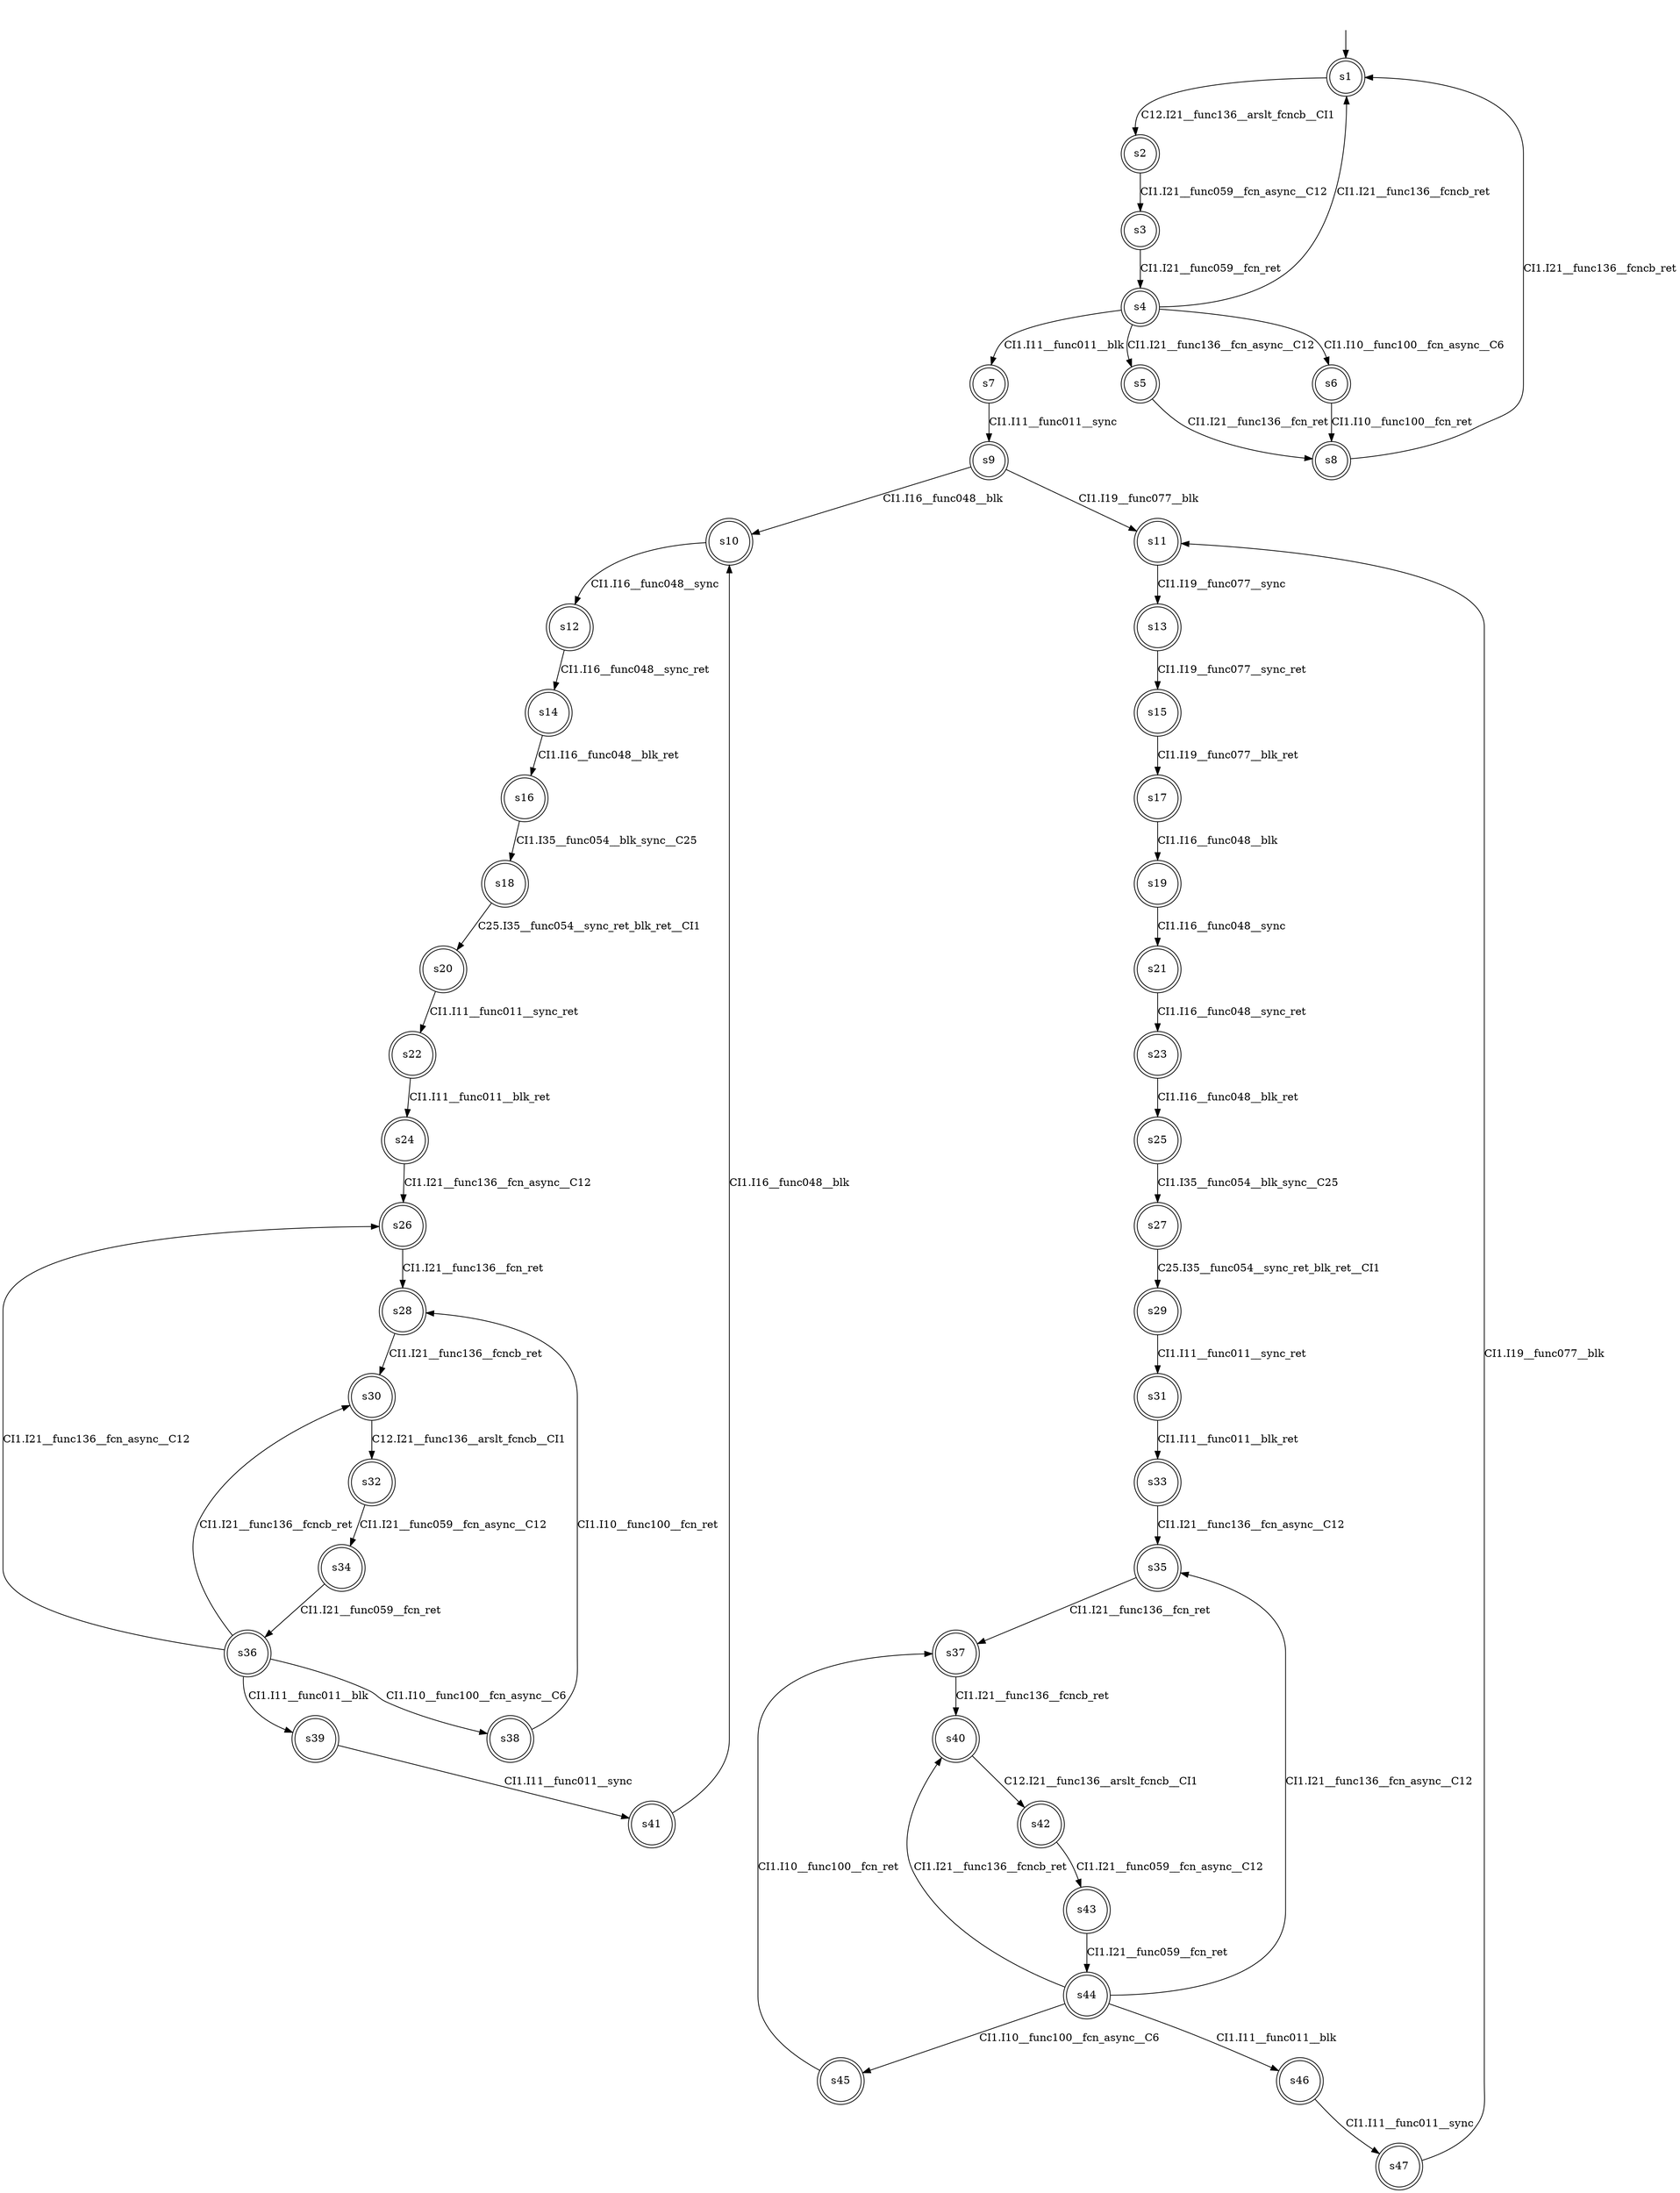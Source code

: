 digraph automaton {
	1 [label=<s1> shape="doublecircle"];
	2 [label=<s2> shape="doublecircle"];
	3 [label=<s3> shape="doublecircle"];
	4 [label=<s4> shape="doublecircle"];
	5 [label=<s5> shape="doublecircle"];
	6 [label=<s6> shape="doublecircle"];
	7 [label=<s7> shape="doublecircle"];
	8 [label=<s8> shape="doublecircle"];
	9 [label=<s9> shape="doublecircle"];
	10 [label=<s10> shape="doublecircle"];
	11 [label=<s11> shape="doublecircle"];
	12 [label=<s12> shape="doublecircle"];
	13 [label=<s13> shape="doublecircle"];
	14 [label=<s14> shape="doublecircle"];
	15 [label=<s15> shape="doublecircle"];
	16 [label=<s16> shape="doublecircle"];
	17 [label=<s17> shape="doublecircle"];
	18 [label=<s18> shape="doublecircle"];
	19 [label=<s19> shape="doublecircle"];
	20 [label=<s20> shape="doublecircle"];
	21 [label=<s21> shape="doublecircle"];
	22 [label=<s22> shape="doublecircle"];
	23 [label=<s23> shape="doublecircle"];
	24 [label=<s24> shape="doublecircle"];
	25 [label=<s25> shape="doublecircle"];
	26 [label=<s26> shape="doublecircle"];
	27 [label=<s27> shape="doublecircle"];
	28 [label=<s28> shape="doublecircle"];
	29 [label=<s29> shape="doublecircle"];
	30 [label=<s30> shape="doublecircle"];
	31 [label=<s31> shape="doublecircle"];
	32 [label=<s32> shape="doublecircle"];
	33 [label=<s33> shape="doublecircle"];
	34 [label=<s34> shape="doublecircle"];
	35 [label=<s35> shape="doublecircle"];
	36 [label=<s36> shape="doublecircle"];
	37 [label=<s37> shape="doublecircle"];
	38 [label=<s38> shape="doublecircle"];
	39 [label=<s39> shape="doublecircle"];
	40 [label=<s40> shape="doublecircle"];
	41 [label=<s41> shape="doublecircle"];
	42 [label=<s42> shape="doublecircle"];
	43 [label=<s43> shape="doublecircle"];
	44 [label=<s44> shape="doublecircle"];
	45 [label=<s45> shape="doublecircle"];
	46 [label=<s46> shape="doublecircle"];
	47 [label=<s47> shape="doublecircle"];
	__init1 [label=<> shape="none"];
	__init1 -> 1;
	1 -> 2 [label=<C12.I21__func136__arslt_fcncb__CI1> id="1-0-2"];
	2 -> 3 [label=<CI1.I21__func059__fcn_async__C12> id="2-0-3"];
	3 -> 4 [label=<CI1.I21__func059__fcn_ret> id="3-0-4"];
	4 -> 5 [label=<CI1.I21__func136__fcn_async__C12> id="4-0-5"];
	4 -> 6 [label=<CI1.I10__func100__fcn_async__C6> id="4-1-6"];
	4 -> 1 [label=<CI1.I21__func136__fcncb_ret> id="4-2-1"];
	4 -> 7 [label=<CI1.I11__func011__blk> id="4-3-7"];
	5 -> 8 [label=<CI1.I21__func136__fcn_ret> id="5-0-8"];
	6 -> 8 [label=<CI1.I10__func100__fcn_ret> id="6-0-8"];
	7 -> 9 [label=<CI1.I11__func011__sync> id="7-0-9"];
	8 -> 1 [label=<CI1.I21__func136__fcncb_ret> id="8-0-1"];
	9 -> 10 [label=<CI1.I16__func048__blk> id="9-0-10"];
	9 -> 11 [label=<CI1.I19__func077__blk> id="9-1-11"];
	10 -> 12 [label=<CI1.I16__func048__sync> id="10-0-12"];
	11 -> 13 [label=<CI1.I19__func077__sync> id="11-0-13"];
	12 -> 14 [label=<CI1.I16__func048__sync_ret> id="12-0-14"];
	13 -> 15 [label=<CI1.I19__func077__sync_ret> id="13-0-15"];
	14 -> 16 [label=<CI1.I16__func048__blk_ret> id="14-0-16"];
	15 -> 17 [label=<CI1.I19__func077__blk_ret> id="15-0-17"];
	16 -> 18 [label=<CI1.I35__func054__blk_sync__C25> id="16-0-18"];
	17 -> 19 [label=<CI1.I16__func048__blk> id="17-0-19"];
	18 -> 20 [label=<C25.I35__func054__sync_ret_blk_ret__CI1> id="18-0-20"];
	19 -> 21 [label=<CI1.I16__func048__sync> id="19-0-21"];
	20 -> 22 [label=<CI1.I11__func011__sync_ret> id="20-0-22"];
	21 -> 23 [label=<CI1.I16__func048__sync_ret> id="21-0-23"];
	22 -> 24 [label=<CI1.I11__func011__blk_ret> id="22-0-24"];
	23 -> 25 [label=<CI1.I16__func048__blk_ret> id="23-0-25"];
	24 -> 26 [label=<CI1.I21__func136__fcn_async__C12> id="24-0-26"];
	25 -> 27 [label=<CI1.I35__func054__blk_sync__C25> id="25-0-27"];
	26 -> 28 [label=<CI1.I21__func136__fcn_ret> id="26-0-28"];
	27 -> 29 [label=<C25.I35__func054__sync_ret_blk_ret__CI1> id="27-0-29"];
	28 -> 30 [label=<CI1.I21__func136__fcncb_ret> id="28-0-30"];
	29 -> 31 [label=<CI1.I11__func011__sync_ret> id="29-0-31"];
	30 -> 32 [label=<C12.I21__func136__arslt_fcncb__CI1> id="30-0-32"];
	31 -> 33 [label=<CI1.I11__func011__blk_ret> id="31-0-33"];
	32 -> 34 [label=<CI1.I21__func059__fcn_async__C12> id="32-0-34"];
	33 -> 35 [label=<CI1.I21__func136__fcn_async__C12> id="33-0-35"];
	34 -> 36 [label=<CI1.I21__func059__fcn_ret> id="34-0-36"];
	35 -> 37 [label=<CI1.I21__func136__fcn_ret> id="35-0-37"];
	36 -> 26 [label=<CI1.I21__func136__fcn_async__C12> id="36-0-26"];
	36 -> 38 [label=<CI1.I10__func100__fcn_async__C6> id="36-1-38"];
	36 -> 30 [label=<CI1.I21__func136__fcncb_ret> id="36-2-30"];
	36 -> 39 [label=<CI1.I11__func011__blk> id="36-3-39"];
	37 -> 40 [label=<CI1.I21__func136__fcncb_ret> id="37-0-40"];
	38 -> 28 [label=<CI1.I10__func100__fcn_ret> id="38-0-28"];
	39 -> 41 [label=<CI1.I11__func011__sync> id="39-0-41"];
	40 -> 42 [label=<C12.I21__func136__arslt_fcncb__CI1> id="40-0-42"];
	41 -> 10 [label=<CI1.I16__func048__blk> id="41-0-10"];
	42 -> 43 [label=<CI1.I21__func059__fcn_async__C12> id="42-0-43"];
	43 -> 44 [label=<CI1.I21__func059__fcn_ret> id="43-0-44"];
	44 -> 35 [label=<CI1.I21__func136__fcn_async__C12> id="44-0-35"];
	44 -> 45 [label=<CI1.I10__func100__fcn_async__C6> id="44-1-45"];
	44 -> 40 [label=<CI1.I21__func136__fcncb_ret> id="44-2-40"];
	44 -> 46 [label=<CI1.I11__func011__blk> id="44-3-46"];
	45 -> 37 [label=<CI1.I10__func100__fcn_ret> id="45-0-37"];
	46 -> 47 [label=<CI1.I11__func011__sync> id="46-0-47"];
	47 -> 11 [label=<CI1.I19__func077__blk> id="47-0-11"];
}

